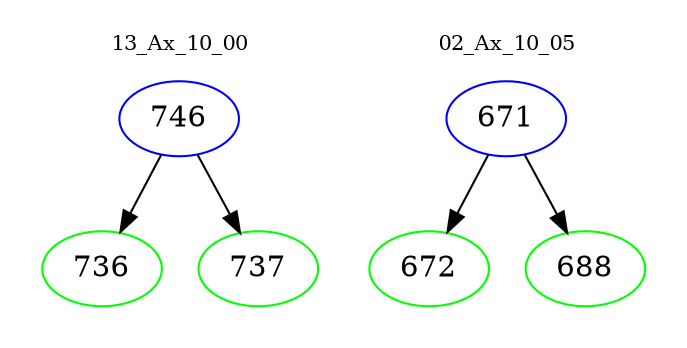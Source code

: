 digraph{
subgraph cluster_0 {
color = white
label = "13_Ax_10_00";
fontsize=10;
T0_746 [label="746", color="blue"]
T0_746 -> T0_736 [color="black"]
T0_736 [label="736", color="green"]
T0_746 -> T0_737 [color="black"]
T0_737 [label="737", color="green"]
}
subgraph cluster_1 {
color = white
label = "02_Ax_10_05";
fontsize=10;
T1_671 [label="671", color="blue"]
T1_671 -> T1_672 [color="black"]
T1_672 [label="672", color="green"]
T1_671 -> T1_688 [color="black"]
T1_688 [label="688", color="green"]
}
}
